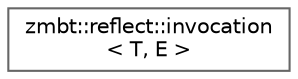 digraph "Graphical Class Hierarchy"
{
 // LATEX_PDF_SIZE
  bgcolor="transparent";
  edge [fontname=Helvetica,fontsize=10,labelfontname=Helvetica,labelfontsize=10];
  node [fontname=Helvetica,fontsize=10,shape=box,height=0.2,width=0.4];
  rankdir="LR";
  Node0 [id="Node000000",label="zmbt::reflect::invocation\l\< T, E \>",height=0.2,width=0.4,color="grey40", fillcolor="white", style="filled",URL="$structzmbt_1_1reflect_1_1invocation.html",tooltip="Interface reflection metafunction."];
}
